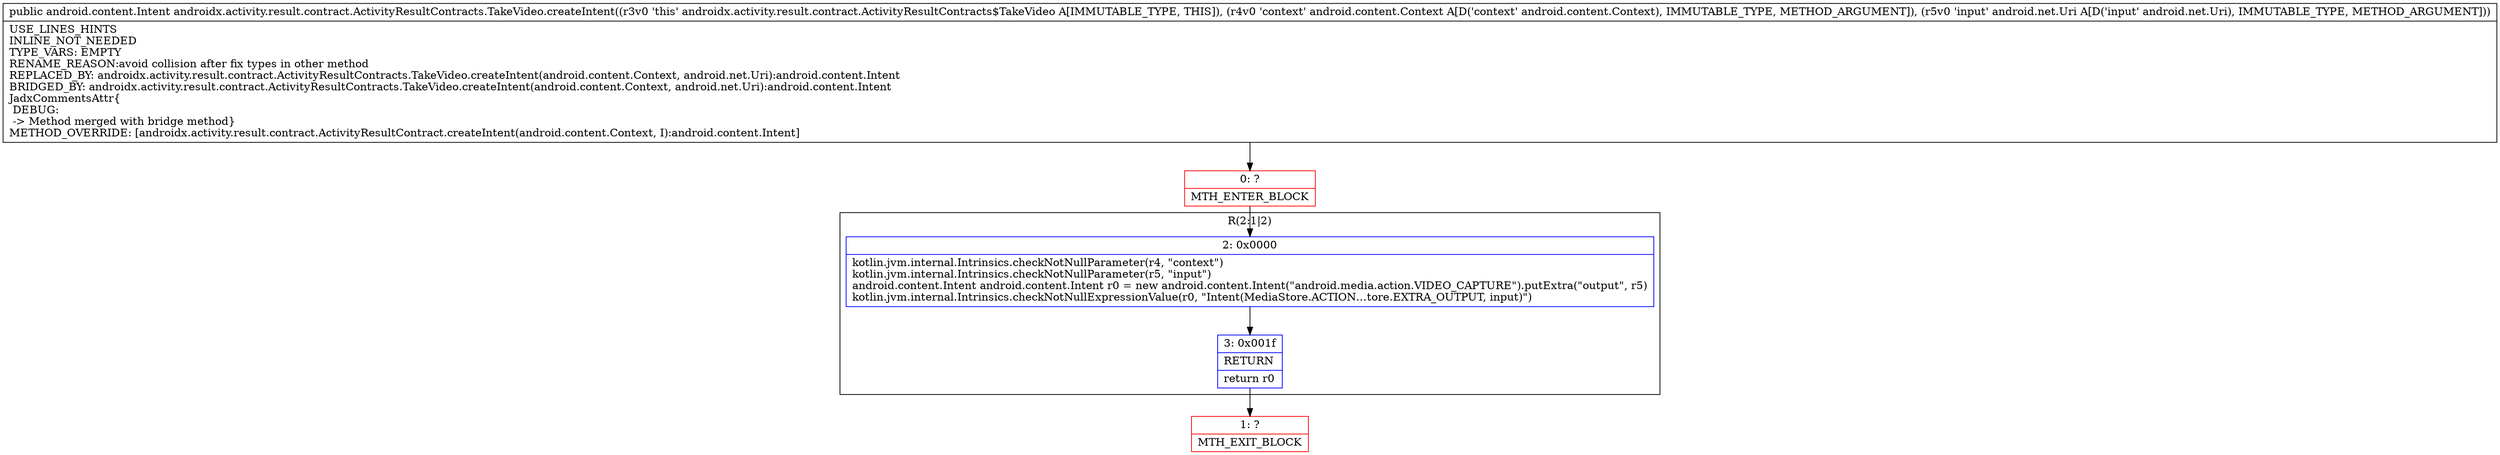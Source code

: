 digraph "CFG forandroidx.activity.result.contract.ActivityResultContracts.TakeVideo.createIntent(Landroid\/content\/Context;Landroid\/net\/Uri;)Landroid\/content\/Intent;" {
subgraph cluster_Region_507499669 {
label = "R(2:1|2)";
node [shape=record,color=blue];
Node_2 [shape=record,label="{2\:\ 0x0000|kotlin.jvm.internal.Intrinsics.checkNotNullParameter(r4, \"context\")\lkotlin.jvm.internal.Intrinsics.checkNotNullParameter(r5, \"input\")\landroid.content.Intent android.content.Intent r0 = new android.content.Intent(\"android.media.action.VIDEO_CAPTURE\").putExtra(\"output\", r5)\lkotlin.jvm.internal.Intrinsics.checkNotNullExpressionValue(r0, \"Intent(MediaStore.ACTION…tore.EXTRA_OUTPUT, input)\")\l}"];
Node_3 [shape=record,label="{3\:\ 0x001f|RETURN\l|return r0\l}"];
}
Node_0 [shape=record,color=red,label="{0\:\ ?|MTH_ENTER_BLOCK\l}"];
Node_1 [shape=record,color=red,label="{1\:\ ?|MTH_EXIT_BLOCK\l}"];
MethodNode[shape=record,label="{public android.content.Intent androidx.activity.result.contract.ActivityResultContracts.TakeVideo.createIntent((r3v0 'this' androidx.activity.result.contract.ActivityResultContracts$TakeVideo A[IMMUTABLE_TYPE, THIS]), (r4v0 'context' android.content.Context A[D('context' android.content.Context), IMMUTABLE_TYPE, METHOD_ARGUMENT]), (r5v0 'input' android.net.Uri A[D('input' android.net.Uri), IMMUTABLE_TYPE, METHOD_ARGUMENT]))  | USE_LINES_HINTS\lINLINE_NOT_NEEDED\lTYPE_VARS: EMPTY\lRENAME_REASON:avoid collision after fix types in other method\lREPLACED_BY: androidx.activity.result.contract.ActivityResultContracts.TakeVideo.createIntent(android.content.Context, android.net.Uri):android.content.Intent\lBRIDGED_BY: androidx.activity.result.contract.ActivityResultContracts.TakeVideo.createIntent(android.content.Context, android.net.Uri):android.content.Intent\lJadxCommentsAttr\{\l DEBUG: \l \-\> Method merged with bridge method\}\lMETHOD_OVERRIDE: [androidx.activity.result.contract.ActivityResultContract.createIntent(android.content.Context, I):android.content.Intent]\l}"];
MethodNode -> Node_0;Node_2 -> Node_3;
Node_3 -> Node_1;
Node_0 -> Node_2;
}

